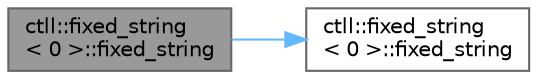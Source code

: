 digraph "ctll::fixed_string&lt; 0 &gt;::fixed_string"
{
 // LATEX_PDF_SIZE
  bgcolor="transparent";
  edge [fontname=Helvetica,fontsize=10,labelfontname=Helvetica,labelfontsize=10];
  node [fontname=Helvetica,fontsize=10,shape=box,height=0.2,width=0.4];
  rankdir="LR";
  Node1 [id="Node000001",label="ctll::fixed_string\l\< 0 \>::fixed_string",height=0.2,width=0.4,color="gray40", fillcolor="grey60", style="filled", fontcolor="black",tooltip=" "];
  Node1 -> Node2 [id="edge1_Node000001_Node000002",color="steelblue1",style="solid",tooltip=" "];
  Node2 [id="Node000002",label="ctll::fixed_string\l\< 0 \>::fixed_string",height=0.2,width=0.4,color="grey40", fillcolor="white", style="filled",URL="$classctll_1_1fixed__string_3_010_01_4.html#a7ff815eae8204640357c99e96e3f81c8",tooltip=" "];
}
